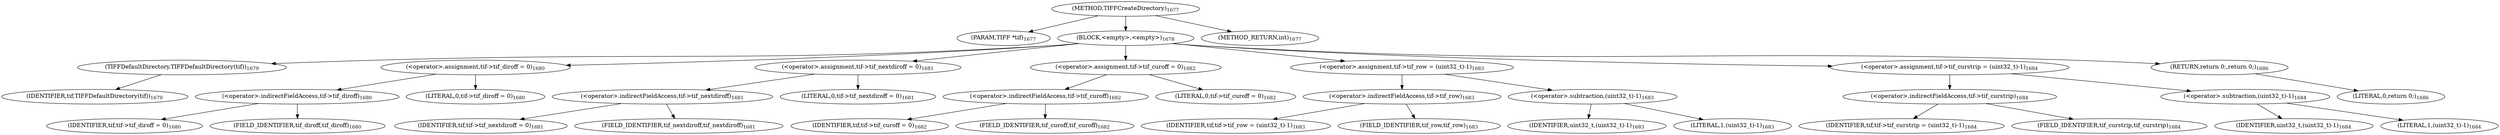 digraph "TIFFCreateDirectory" {  
"43621" [label = <(METHOD,TIFFCreateDirectory)<SUB>1677</SUB>> ]
"43622" [label = <(PARAM,TIFF *tif)<SUB>1677</SUB>> ]
"43623" [label = <(BLOCK,&lt;empty&gt;,&lt;empty&gt;)<SUB>1678</SUB>> ]
"43624" [label = <(TIFFDefaultDirectory,TIFFDefaultDirectory(tif))<SUB>1679</SUB>> ]
"43625" [label = <(IDENTIFIER,tif,TIFFDefaultDirectory(tif))<SUB>1679</SUB>> ]
"43626" [label = <(&lt;operator&gt;.assignment,tif-&gt;tif_diroff = 0)<SUB>1680</SUB>> ]
"43627" [label = <(&lt;operator&gt;.indirectFieldAccess,tif-&gt;tif_diroff)<SUB>1680</SUB>> ]
"43628" [label = <(IDENTIFIER,tif,tif-&gt;tif_diroff = 0)<SUB>1680</SUB>> ]
"43629" [label = <(FIELD_IDENTIFIER,tif_diroff,tif_diroff)<SUB>1680</SUB>> ]
"43630" [label = <(LITERAL,0,tif-&gt;tif_diroff = 0)<SUB>1680</SUB>> ]
"43631" [label = <(&lt;operator&gt;.assignment,tif-&gt;tif_nextdiroff = 0)<SUB>1681</SUB>> ]
"43632" [label = <(&lt;operator&gt;.indirectFieldAccess,tif-&gt;tif_nextdiroff)<SUB>1681</SUB>> ]
"43633" [label = <(IDENTIFIER,tif,tif-&gt;tif_nextdiroff = 0)<SUB>1681</SUB>> ]
"43634" [label = <(FIELD_IDENTIFIER,tif_nextdiroff,tif_nextdiroff)<SUB>1681</SUB>> ]
"43635" [label = <(LITERAL,0,tif-&gt;tif_nextdiroff = 0)<SUB>1681</SUB>> ]
"43636" [label = <(&lt;operator&gt;.assignment,tif-&gt;tif_curoff = 0)<SUB>1682</SUB>> ]
"43637" [label = <(&lt;operator&gt;.indirectFieldAccess,tif-&gt;tif_curoff)<SUB>1682</SUB>> ]
"43638" [label = <(IDENTIFIER,tif,tif-&gt;tif_curoff = 0)<SUB>1682</SUB>> ]
"43639" [label = <(FIELD_IDENTIFIER,tif_curoff,tif_curoff)<SUB>1682</SUB>> ]
"43640" [label = <(LITERAL,0,tif-&gt;tif_curoff = 0)<SUB>1682</SUB>> ]
"43641" [label = <(&lt;operator&gt;.assignment,tif-&gt;tif_row = (uint32_t)-1)<SUB>1683</SUB>> ]
"43642" [label = <(&lt;operator&gt;.indirectFieldAccess,tif-&gt;tif_row)<SUB>1683</SUB>> ]
"43643" [label = <(IDENTIFIER,tif,tif-&gt;tif_row = (uint32_t)-1)<SUB>1683</SUB>> ]
"43644" [label = <(FIELD_IDENTIFIER,tif_row,tif_row)<SUB>1683</SUB>> ]
"43645" [label = <(&lt;operator&gt;.subtraction,(uint32_t)-1)<SUB>1683</SUB>> ]
"43646" [label = <(IDENTIFIER,uint32_t,(uint32_t)-1)<SUB>1683</SUB>> ]
"43647" [label = <(LITERAL,1,(uint32_t)-1)<SUB>1683</SUB>> ]
"43648" [label = <(&lt;operator&gt;.assignment,tif-&gt;tif_curstrip = (uint32_t)-1)<SUB>1684</SUB>> ]
"43649" [label = <(&lt;operator&gt;.indirectFieldAccess,tif-&gt;tif_curstrip)<SUB>1684</SUB>> ]
"43650" [label = <(IDENTIFIER,tif,tif-&gt;tif_curstrip = (uint32_t)-1)<SUB>1684</SUB>> ]
"43651" [label = <(FIELD_IDENTIFIER,tif_curstrip,tif_curstrip)<SUB>1684</SUB>> ]
"43652" [label = <(&lt;operator&gt;.subtraction,(uint32_t)-1)<SUB>1684</SUB>> ]
"43653" [label = <(IDENTIFIER,uint32_t,(uint32_t)-1)<SUB>1684</SUB>> ]
"43654" [label = <(LITERAL,1,(uint32_t)-1)<SUB>1684</SUB>> ]
"43655" [label = <(RETURN,return 0;,return 0;)<SUB>1686</SUB>> ]
"43656" [label = <(LITERAL,0,return 0;)<SUB>1686</SUB>> ]
"43657" [label = <(METHOD_RETURN,int)<SUB>1677</SUB>> ]
  "43621" -> "43622" 
  "43621" -> "43623" 
  "43621" -> "43657" 
  "43623" -> "43624" 
  "43623" -> "43626" 
  "43623" -> "43631" 
  "43623" -> "43636" 
  "43623" -> "43641" 
  "43623" -> "43648" 
  "43623" -> "43655" 
  "43624" -> "43625" 
  "43626" -> "43627" 
  "43626" -> "43630" 
  "43627" -> "43628" 
  "43627" -> "43629" 
  "43631" -> "43632" 
  "43631" -> "43635" 
  "43632" -> "43633" 
  "43632" -> "43634" 
  "43636" -> "43637" 
  "43636" -> "43640" 
  "43637" -> "43638" 
  "43637" -> "43639" 
  "43641" -> "43642" 
  "43641" -> "43645" 
  "43642" -> "43643" 
  "43642" -> "43644" 
  "43645" -> "43646" 
  "43645" -> "43647" 
  "43648" -> "43649" 
  "43648" -> "43652" 
  "43649" -> "43650" 
  "43649" -> "43651" 
  "43652" -> "43653" 
  "43652" -> "43654" 
  "43655" -> "43656" 
}
